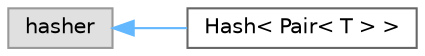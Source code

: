 digraph "Graphical Class Hierarchy"
{
 // LATEX_PDF_SIZE
  bgcolor="transparent";
  edge [fontname=Helvetica,fontsize=10,labelfontname=Helvetica,labelfontsize=10];
  node [fontname=Helvetica,fontsize=10,shape=box,height=0.2,width=0.4];
  rankdir="LR";
  Node0 [id="Node000000",label="hasher",height=0.2,width=0.4,color="grey60", fillcolor="#E0E0E0", style="filled",tooltip=" "];
  Node0 -> Node1 [id="edge4759_Node000000_Node000001",dir="back",color="steelblue1",style="solid",tooltip=" "];
  Node1 [id="Node000001",label="Hash\< Pair\< T \> \>",height=0.2,width=0.4,color="grey40", fillcolor="white", style="filled",URL="$structFoam_1_1Hash_3_01Pair_3_01T_01_4_01_4.html",tooltip=" "];
}
